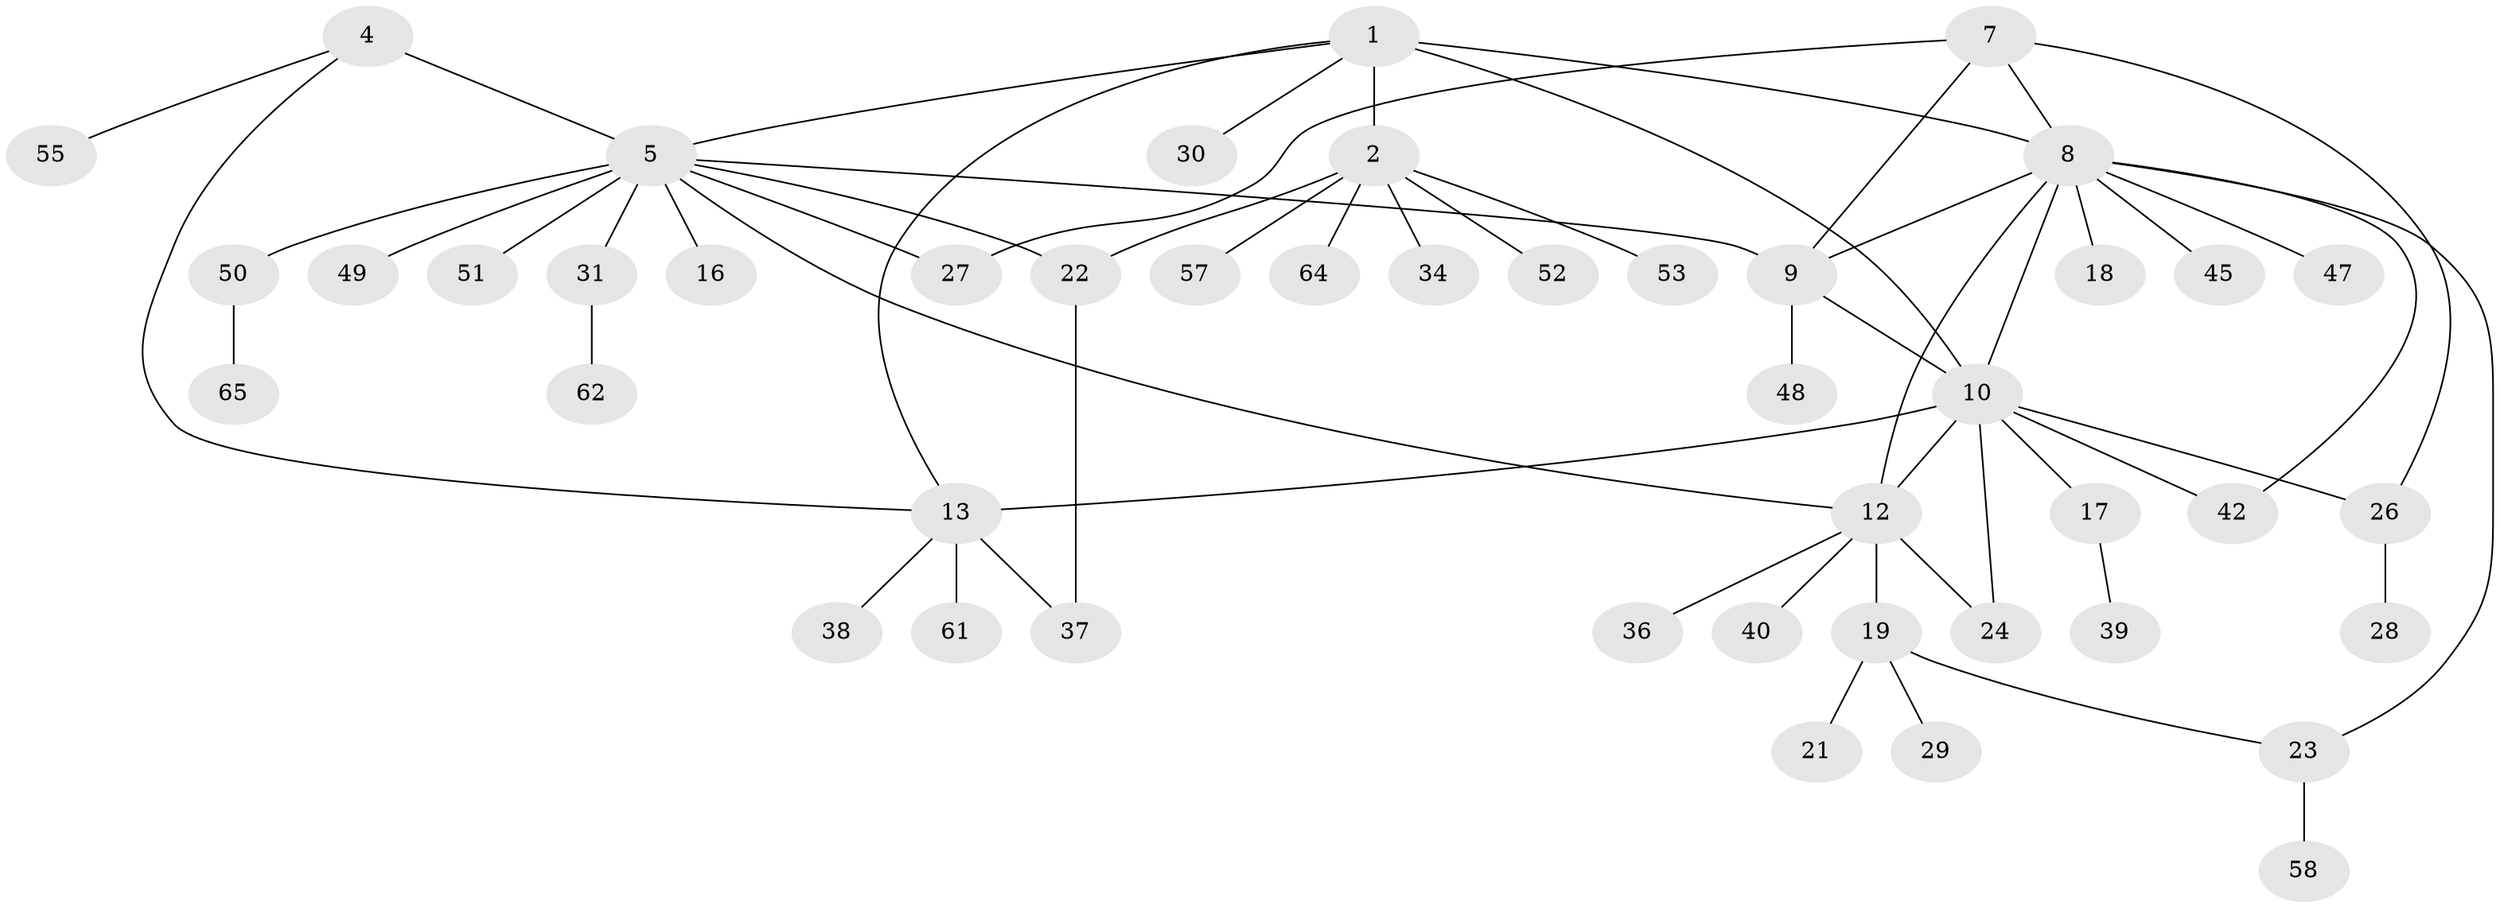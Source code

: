 // Generated by graph-tools (version 1.1) at 2025/52/02/27/25 19:52:22]
// undirected, 46 vertices, 60 edges
graph export_dot {
graph [start="1"]
  node [color=gray90,style=filled];
  1 [super="+3"];
  2 [super="+25"];
  4 [super="+6"];
  5 [super="+32"];
  7 [super="+41"];
  8 [super="+11"];
  9 [super="+59"];
  10 [super="+14"];
  12 [super="+20"];
  13 [super="+15"];
  16 [super="+44"];
  17 [super="+54"];
  18;
  19 [super="+63"];
  21;
  22;
  23 [super="+35"];
  24;
  26 [super="+56"];
  27;
  28;
  29 [super="+43"];
  30;
  31 [super="+33"];
  34;
  36;
  37 [super="+46"];
  38;
  39;
  40;
  42;
  45;
  47;
  48;
  49;
  50 [super="+60"];
  51;
  52;
  53;
  55;
  57;
  58;
  61;
  62;
  64;
  65;
  1 -- 2 [weight=2];
  1 -- 5;
  1 -- 13;
  1 -- 30;
  1 -- 8;
  1 -- 10;
  2 -- 22;
  2 -- 52;
  2 -- 53;
  2 -- 57;
  2 -- 64;
  2 -- 34;
  4 -- 5 [weight=2];
  4 -- 13;
  4 -- 55;
  5 -- 9;
  5 -- 12;
  5 -- 16;
  5 -- 22;
  5 -- 31;
  5 -- 49;
  5 -- 50;
  5 -- 51;
  5 -- 27;
  7 -- 8;
  7 -- 9;
  7 -- 26;
  7 -- 27;
  8 -- 9;
  8 -- 18;
  8 -- 23;
  8 -- 42;
  8 -- 10;
  8 -- 12;
  8 -- 45;
  8 -- 47;
  9 -- 48;
  9 -- 10;
  10 -- 12;
  10 -- 17;
  10 -- 26;
  10 -- 42;
  10 -- 24;
  10 -- 13 [weight=2];
  12 -- 19;
  12 -- 24;
  12 -- 36;
  12 -- 40;
  13 -- 37;
  13 -- 38;
  13 -- 61;
  17 -- 39;
  19 -- 21;
  19 -- 23;
  19 -- 29;
  22 -- 37;
  23 -- 58;
  26 -- 28;
  31 -- 62;
  50 -- 65;
}
